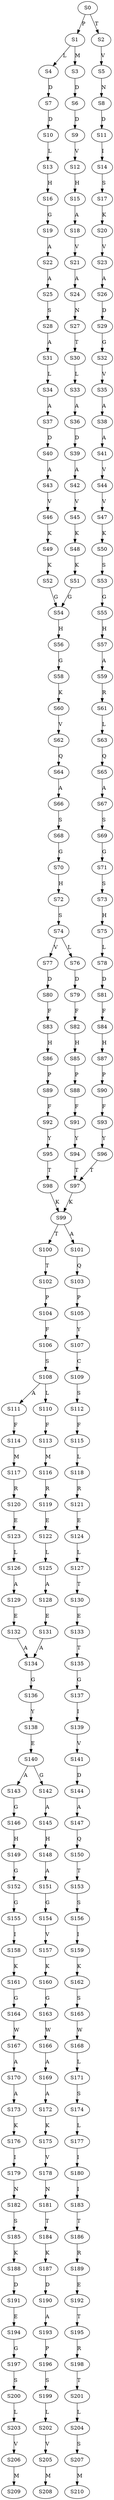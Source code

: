 strict digraph  {
	S0 -> S1 [ label = P ];
	S0 -> S2 [ label = T ];
	S1 -> S3 [ label = M ];
	S1 -> S4 [ label = L ];
	S2 -> S5 [ label = V ];
	S3 -> S6 [ label = D ];
	S4 -> S7 [ label = D ];
	S5 -> S8 [ label = N ];
	S6 -> S9 [ label = D ];
	S7 -> S10 [ label = D ];
	S8 -> S11 [ label = D ];
	S9 -> S12 [ label = V ];
	S10 -> S13 [ label = L ];
	S11 -> S14 [ label = I ];
	S12 -> S15 [ label = H ];
	S13 -> S16 [ label = H ];
	S14 -> S17 [ label = S ];
	S15 -> S18 [ label = A ];
	S16 -> S19 [ label = G ];
	S17 -> S20 [ label = K ];
	S18 -> S21 [ label = V ];
	S19 -> S22 [ label = A ];
	S20 -> S23 [ label = V ];
	S21 -> S24 [ label = A ];
	S22 -> S25 [ label = A ];
	S23 -> S26 [ label = A ];
	S24 -> S27 [ label = N ];
	S25 -> S28 [ label = S ];
	S26 -> S29 [ label = D ];
	S27 -> S30 [ label = T ];
	S28 -> S31 [ label = A ];
	S29 -> S32 [ label = G ];
	S30 -> S33 [ label = L ];
	S31 -> S34 [ label = L ];
	S32 -> S35 [ label = V ];
	S33 -> S36 [ label = A ];
	S34 -> S37 [ label = A ];
	S35 -> S38 [ label = A ];
	S36 -> S39 [ label = D ];
	S37 -> S40 [ label = D ];
	S38 -> S41 [ label = A ];
	S39 -> S42 [ label = A ];
	S40 -> S43 [ label = A ];
	S41 -> S44 [ label = V ];
	S42 -> S45 [ label = V ];
	S43 -> S46 [ label = V ];
	S44 -> S47 [ label = V ];
	S45 -> S48 [ label = K ];
	S46 -> S49 [ label = K ];
	S47 -> S50 [ label = K ];
	S48 -> S51 [ label = K ];
	S49 -> S52 [ label = K ];
	S50 -> S53 [ label = S ];
	S51 -> S54 [ label = G ];
	S52 -> S54 [ label = G ];
	S53 -> S55 [ label = G ];
	S54 -> S56 [ label = H ];
	S55 -> S57 [ label = H ];
	S56 -> S58 [ label = G ];
	S57 -> S59 [ label = A ];
	S58 -> S60 [ label = K ];
	S59 -> S61 [ label = R ];
	S60 -> S62 [ label = V ];
	S61 -> S63 [ label = L ];
	S62 -> S64 [ label = Q ];
	S63 -> S65 [ label = Q ];
	S64 -> S66 [ label = A ];
	S65 -> S67 [ label = A ];
	S66 -> S68 [ label = S ];
	S67 -> S69 [ label = S ];
	S68 -> S70 [ label = G ];
	S69 -> S71 [ label = G ];
	S70 -> S72 [ label = H ];
	S71 -> S73 [ label = S ];
	S72 -> S74 [ label = S ];
	S73 -> S75 [ label = H ];
	S74 -> S76 [ label = L ];
	S74 -> S77 [ label = V ];
	S75 -> S78 [ label = L ];
	S76 -> S79 [ label = D ];
	S77 -> S80 [ label = D ];
	S78 -> S81 [ label = D ];
	S79 -> S82 [ label = F ];
	S80 -> S83 [ label = F ];
	S81 -> S84 [ label = F ];
	S82 -> S85 [ label = H ];
	S83 -> S86 [ label = H ];
	S84 -> S87 [ label = H ];
	S85 -> S88 [ label = P ];
	S86 -> S89 [ label = P ];
	S87 -> S90 [ label = P ];
	S88 -> S91 [ label = F ];
	S89 -> S92 [ label = F ];
	S90 -> S93 [ label = F ];
	S91 -> S94 [ label = Y ];
	S92 -> S95 [ label = Y ];
	S93 -> S96 [ label = Y ];
	S94 -> S97 [ label = T ];
	S95 -> S98 [ label = T ];
	S96 -> S97 [ label = T ];
	S97 -> S99 [ label = K ];
	S98 -> S99 [ label = K ];
	S99 -> S100 [ label = T ];
	S99 -> S101 [ label = A ];
	S100 -> S102 [ label = T ];
	S101 -> S103 [ label = Q ];
	S102 -> S104 [ label = P ];
	S103 -> S105 [ label = P ];
	S104 -> S106 [ label = F ];
	S105 -> S107 [ label = Y ];
	S106 -> S108 [ label = S ];
	S107 -> S109 [ label = C ];
	S108 -> S110 [ label = L ];
	S108 -> S111 [ label = A ];
	S109 -> S112 [ label = S ];
	S110 -> S113 [ label = F ];
	S111 -> S114 [ label = F ];
	S112 -> S115 [ label = F ];
	S113 -> S116 [ label = M ];
	S114 -> S117 [ label = M ];
	S115 -> S118 [ label = L ];
	S116 -> S119 [ label = R ];
	S117 -> S120 [ label = R ];
	S118 -> S121 [ label = R ];
	S119 -> S122 [ label = E ];
	S120 -> S123 [ label = E ];
	S121 -> S124 [ label = E ];
	S122 -> S125 [ label = L ];
	S123 -> S126 [ label = L ];
	S124 -> S127 [ label = L ];
	S125 -> S128 [ label = A ];
	S126 -> S129 [ label = A ];
	S127 -> S130 [ label = T ];
	S128 -> S131 [ label = E ];
	S129 -> S132 [ label = E ];
	S130 -> S133 [ label = E ];
	S131 -> S134 [ label = A ];
	S132 -> S134 [ label = A ];
	S133 -> S135 [ label = T ];
	S134 -> S136 [ label = G ];
	S135 -> S137 [ label = G ];
	S136 -> S138 [ label = Y ];
	S137 -> S139 [ label = I ];
	S138 -> S140 [ label = E ];
	S139 -> S141 [ label = V ];
	S140 -> S142 [ label = G ];
	S140 -> S143 [ label = A ];
	S141 -> S144 [ label = D ];
	S142 -> S145 [ label = A ];
	S143 -> S146 [ label = G ];
	S144 -> S147 [ label = A ];
	S145 -> S148 [ label = H ];
	S146 -> S149 [ label = H ];
	S147 -> S150 [ label = Q ];
	S148 -> S151 [ label = A ];
	S149 -> S152 [ label = G ];
	S150 -> S153 [ label = T ];
	S151 -> S154 [ label = G ];
	S152 -> S155 [ label = G ];
	S153 -> S156 [ label = S ];
	S154 -> S157 [ label = V ];
	S155 -> S158 [ label = I ];
	S156 -> S159 [ label = I ];
	S157 -> S160 [ label = K ];
	S158 -> S161 [ label = K ];
	S159 -> S162 [ label = K ];
	S160 -> S163 [ label = G ];
	S161 -> S164 [ label = G ];
	S162 -> S165 [ label = S ];
	S163 -> S166 [ label = W ];
	S164 -> S167 [ label = W ];
	S165 -> S168 [ label = W ];
	S166 -> S169 [ label = A ];
	S167 -> S170 [ label = A ];
	S168 -> S171 [ label = L ];
	S169 -> S172 [ label = A ];
	S170 -> S173 [ label = A ];
	S171 -> S174 [ label = S ];
	S172 -> S175 [ label = K ];
	S173 -> S176 [ label = K ];
	S174 -> S177 [ label = L ];
	S175 -> S178 [ label = V ];
	S176 -> S179 [ label = I ];
	S177 -> S180 [ label = I ];
	S178 -> S181 [ label = N ];
	S179 -> S182 [ label = N ];
	S180 -> S183 [ label = I ];
	S181 -> S184 [ label = T ];
	S182 -> S185 [ label = S ];
	S183 -> S186 [ label = T ];
	S184 -> S187 [ label = K ];
	S185 -> S188 [ label = K ];
	S186 -> S189 [ label = R ];
	S187 -> S190 [ label = D ];
	S188 -> S191 [ label = D ];
	S189 -> S192 [ label = E ];
	S190 -> S193 [ label = A ];
	S191 -> S194 [ label = E ];
	S192 -> S195 [ label = T ];
	S193 -> S196 [ label = P ];
	S194 -> S197 [ label = G ];
	S195 -> S198 [ label = R ];
	S196 -> S199 [ label = S ];
	S197 -> S200 [ label = S ];
	S198 -> S201 [ label = T ];
	S199 -> S202 [ label = L ];
	S200 -> S203 [ label = L ];
	S201 -> S204 [ label = L ];
	S202 -> S205 [ label = V ];
	S203 -> S206 [ label = V ];
	S204 -> S207 [ label = S ];
	S205 -> S208 [ label = M ];
	S206 -> S209 [ label = M ];
	S207 -> S210 [ label = M ];
}
